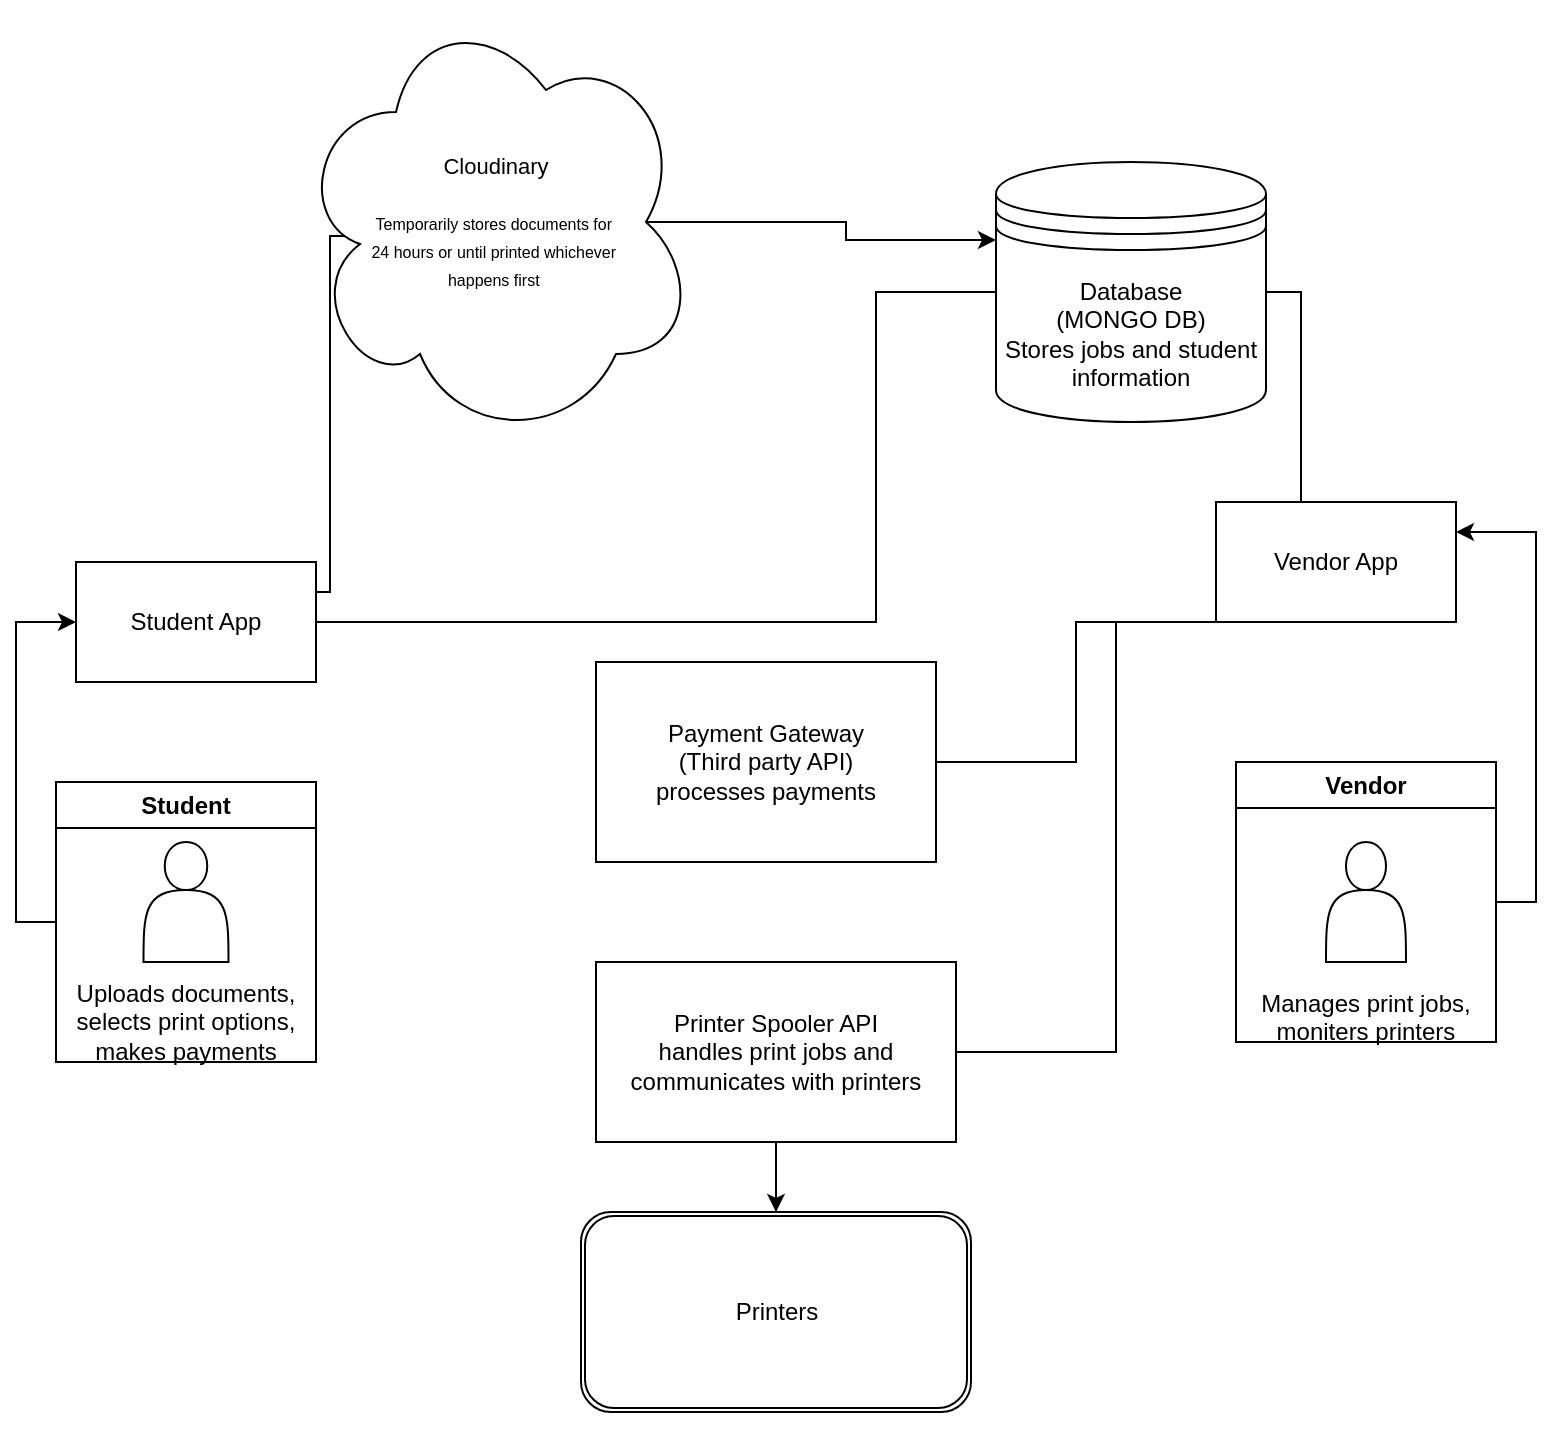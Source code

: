 <mxfile version="24.7.17">
  <diagram name="Page-1" id="UTISj8addOvGmXk89hiu">
    <mxGraphModel dx="1614" dy="2397" grid="1" gridSize="10" guides="1" tooltips="1" connect="1" arrows="1" fold="1" page="1" pageScale="1" pageWidth="827" pageHeight="1169" math="0" shadow="0">
      <root>
        <mxCell id="0" />
        <mxCell id="1" parent="0" />
        <mxCell id="uP8jA8k8HsYr-raswhfA-68" style="edgeStyle=orthogonalEdgeStyle;rounded=0;orthogonalLoop=1;jettySize=auto;html=1;entryX=1;entryY=0.25;entryDx=0;entryDy=0;exitX=1;exitY=0.5;exitDx=0;exitDy=0;" parent="1" source="uP8jA8k8HsYr-raswhfA-44" target="uP8jA8k8HsYr-raswhfA-59" edge="1">
          <mxGeometry relative="1" as="geometry">
            <mxPoint x="730" y="380" as="sourcePoint" />
          </mxGeometry>
        </mxCell>
        <mxCell id="uP8jA8k8HsYr-raswhfA-44" value="Vendor" style="swimlane;whiteSpace=wrap;html=1;" parent="1" vertex="1">
          <mxGeometry x="550" y="310" width="130" height="140" as="geometry">
            <mxRectangle x="500" y="10" width="140" height="30" as="alternateBounds" />
          </mxGeometry>
        </mxCell>
        <mxCell id="uP8jA8k8HsYr-raswhfA-42" value="" style="shape=actor;whiteSpace=wrap;html=1;" parent="uP8jA8k8HsYr-raswhfA-44" vertex="1">
          <mxGeometry x="45" y="40" width="40" height="60" as="geometry" />
        </mxCell>
        <mxCell id="uP8jA8k8HsYr-raswhfA-47" value="Manages print jobs,&lt;div&gt;moniters printers&lt;br&gt;&lt;div&gt;&lt;br&gt;&lt;/div&gt;&lt;/div&gt;" style="text;html=1;align=center;verticalAlign=middle;whiteSpace=wrap;rounded=0;" parent="uP8jA8k8HsYr-raswhfA-44" vertex="1">
          <mxGeometry y="120" width="130" height="30" as="geometry" />
        </mxCell>
        <mxCell id="uP8jA8k8HsYr-raswhfA-67" style="edgeStyle=orthogonalEdgeStyle;rounded=0;orthogonalLoop=1;jettySize=auto;html=1;exitX=0;exitY=0.5;exitDx=0;exitDy=0;entryX=0;entryY=0.5;entryDx=0;entryDy=0;" parent="1" source="uP8jA8k8HsYr-raswhfA-45" target="uP8jA8k8HsYr-raswhfA-54" edge="1">
          <mxGeometry relative="1" as="geometry" />
        </mxCell>
        <mxCell id="uP8jA8k8HsYr-raswhfA-45" value="Student" style="swimlane;whiteSpace=wrap;html=1;" parent="1" vertex="1">
          <mxGeometry x="-40" y="320" width="130" height="140" as="geometry">
            <mxRectangle x="160" y="10" width="140" height="30" as="alternateBounds" />
          </mxGeometry>
        </mxCell>
        <mxCell id="uP8jA8k8HsYr-raswhfA-41" value="" style="shape=actor;whiteSpace=wrap;html=1;" parent="uP8jA8k8HsYr-raswhfA-45" vertex="1">
          <mxGeometry x="43.75" y="30" width="42.5" height="60" as="geometry" />
        </mxCell>
        <mxCell id="uP8jA8k8HsYr-raswhfA-46" value="Uploads documents, selects print options,&lt;div&gt;makes payments&lt;/div&gt;" style="text;html=1;align=center;verticalAlign=middle;whiteSpace=wrap;rounded=0;" parent="uP8jA8k8HsYr-raswhfA-45" vertex="1">
          <mxGeometry x="-10" y="100" width="150" height="40" as="geometry" />
        </mxCell>
        <mxCell id="uP8jA8k8HsYr-raswhfA-70" style="edgeStyle=elbowEdgeStyle;rounded=0;orthogonalLoop=1;jettySize=auto;html=1;startArrow=none;endArrow=none;exitX=1;exitY=0.5;exitDx=0;exitDy=0;" parent="1" source="uP8jA8k8HsYr-raswhfA-54" target="uP8jA8k8HsYr-raswhfA-60" edge="1">
          <mxGeometry relative="1" as="geometry">
            <Array as="points">
              <mxPoint x="370" y="170" />
            </Array>
          </mxGeometry>
        </mxCell>
        <UserObject label="Student App" treeRoot="1" id="uP8jA8k8HsYr-raswhfA-54">
          <mxCell style="whiteSpace=wrap;html=1;align=center;treeFolding=1;treeMoving=1;newEdgeStyle={&quot;edgeStyle&quot;:&quot;elbowEdgeStyle&quot;,&quot;startArrow&quot;:&quot;none&quot;,&quot;endArrow&quot;:&quot;none&quot;};" parent="1" vertex="1">
            <mxGeometry x="-30" y="210" width="120" height="60" as="geometry" />
          </mxCell>
        </UserObject>
        <mxCell id="uP8jA8k8HsYr-raswhfA-81" style="edgeStyle=elbowEdgeStyle;rounded=0;orthogonalLoop=1;jettySize=auto;html=1;startArrow=none;endArrow=none;exitX=0.5;exitY=1;exitDx=0;exitDy=0;entryX=0.5;entryY=0;entryDx=0;entryDy=0;" parent="1" source="uP8jA8k8HsYr-raswhfA-56" target="uP8jA8k8HsYr-raswhfA-80" edge="1">
          <mxGeometry relative="1" as="geometry" />
        </mxCell>
        <UserObject label="Printer Spooler API&lt;div&gt;handles print jobs and communicates with printers&lt;/div&gt;" treeRoot="1" id="uP8jA8k8HsYr-raswhfA-56">
          <mxCell style="whiteSpace=wrap;html=1;align=center;treeFolding=1;treeMoving=1;newEdgeStyle={&quot;edgeStyle&quot;:&quot;elbowEdgeStyle&quot;,&quot;startArrow&quot;:&quot;none&quot;,&quot;endArrow&quot;:&quot;none&quot;};" parent="1" vertex="1">
            <mxGeometry x="230" y="410" width="180" height="90" as="geometry" />
          </mxCell>
        </UserObject>
        <UserObject label="Payment Gateway&lt;div&gt;(Third party API)&lt;br&gt;processes payments&lt;/div&gt;" treeRoot="1" id="uP8jA8k8HsYr-raswhfA-58">
          <mxCell style="whiteSpace=wrap;html=1;align=center;treeFolding=1;treeMoving=1;newEdgeStyle={&quot;edgeStyle&quot;:&quot;elbowEdgeStyle&quot;,&quot;startArrow&quot;:&quot;none&quot;,&quot;endArrow&quot;:&quot;none&quot;};" parent="1" vertex="1">
            <mxGeometry x="230" y="260" width="170" height="100" as="geometry" />
          </mxCell>
        </UserObject>
        <mxCell id="uP8jA8k8HsYr-raswhfA-77" style="edgeStyle=elbowEdgeStyle;rounded=0;orthogonalLoop=1;jettySize=auto;html=1;startArrow=none;endArrow=none;exitX=0.25;exitY=1;exitDx=0;exitDy=0;" parent="1" source="uP8jA8k8HsYr-raswhfA-59" target="uP8jA8k8HsYr-raswhfA-56" edge="1">
          <mxGeometry relative="1" as="geometry" />
        </mxCell>
        <mxCell id="uP8jA8k8HsYr-raswhfA-79" style="edgeStyle=elbowEdgeStyle;rounded=0;orthogonalLoop=1;jettySize=auto;html=1;startArrow=none;endArrow=none;exitX=0.5;exitY=0;exitDx=0;exitDy=0;entryX=1;entryY=0.5;entryDx=0;entryDy=0;" parent="1" source="uP8jA8k8HsYr-raswhfA-59" target="uP8jA8k8HsYr-raswhfA-60" edge="1">
          <mxGeometry relative="1" as="geometry">
            <mxPoint x="570" y="80" as="targetPoint" />
          </mxGeometry>
        </mxCell>
        <UserObject label="Vendor App" treeRoot="1" id="uP8jA8k8HsYr-raswhfA-59">
          <mxCell style="whiteSpace=wrap;html=1;align=center;treeFolding=1;treeMoving=1;newEdgeStyle={&quot;edgeStyle&quot;:&quot;elbowEdgeStyle&quot;,&quot;startArrow&quot;:&quot;none&quot;,&quot;endArrow&quot;:&quot;none&quot;};" parent="1" vertex="1">
            <mxGeometry x="540" y="180" width="120" height="60" as="geometry" />
          </mxCell>
        </UserObject>
        <mxCell id="uP8jA8k8HsYr-raswhfA-60" value="Database&lt;div&gt;(MONGO DB)&lt;br&gt;&lt;div&gt;&lt;span style=&quot;background-color: initial;&quot;&gt;Stores jobs and student information&lt;/span&gt;&lt;br&gt;&lt;/div&gt;&lt;/div&gt;" style="shape=datastore;whiteSpace=wrap;html=1;" parent="1" vertex="1">
          <mxGeometry x="430" y="10" width="135" height="130" as="geometry" />
        </mxCell>
        <mxCell id="uP8jA8k8HsYr-raswhfA-62" value="&lt;font style=&quot;font-size: 11px;&quot;&gt;Cloudinary&lt;/font&gt;&lt;div style=&quot;font-size: 11px;&quot;&gt;&lt;font style=&quot;font-size: 11px;&quot;&gt;&lt;br&gt;&lt;/font&gt;&lt;/div&gt;&lt;div style=&quot;&quot;&gt;&lt;font style=&quot;font-size: 8px;&quot;&gt;Temporarily stores documents for&amp;nbsp;&lt;/font&gt;&lt;/div&gt;&lt;div style=&quot;&quot;&gt;&lt;font style=&quot;font-size: 8px;&quot;&gt;24 hours or&amp;nbsp;&lt;/font&gt;&lt;span style=&quot;font-size: 8px; background-color: initial;&quot;&gt;until printed whichever&amp;nbsp;&lt;/span&gt;&lt;/div&gt;&lt;div style=&quot;&quot;&gt;&lt;span style=&quot;font-size: 8px; background-color: initial;&quot;&gt;happens first&amp;nbsp;&lt;/span&gt;&lt;/div&gt;" style="ellipse;shape=cloud;whiteSpace=wrap;html=1;" parent="1" vertex="1">
          <mxGeometry x="80" y="-70" width="200" height="220" as="geometry" />
        </mxCell>
        <mxCell id="uP8jA8k8HsYr-raswhfA-72" style="edgeStyle=elbowEdgeStyle;rounded=0;orthogonalLoop=1;jettySize=auto;html=1;startArrow=none;endArrow=none;exitX=1;exitY=0.25;exitDx=0;exitDy=0;entryX=0.12;entryY=0.532;entryDx=0;entryDy=0;entryPerimeter=0;" parent="1" source="uP8jA8k8HsYr-raswhfA-54" target="uP8jA8k8HsYr-raswhfA-62" edge="1">
          <mxGeometry relative="1" as="geometry" />
        </mxCell>
        <mxCell id="uP8jA8k8HsYr-raswhfA-73" style="edgeStyle=orthogonalEdgeStyle;rounded=0;orthogonalLoop=1;jettySize=auto;html=1;exitX=0.875;exitY=0.5;exitDx=0;exitDy=0;exitPerimeter=0;entryX=0;entryY=0.3;entryDx=0;entryDy=0;" parent="1" source="uP8jA8k8HsYr-raswhfA-62" target="uP8jA8k8HsYr-raswhfA-60" edge="1">
          <mxGeometry relative="1" as="geometry" />
        </mxCell>
        <mxCell id="uP8jA8k8HsYr-raswhfA-74" style="edgeStyle=elbowEdgeStyle;rounded=0;orthogonalLoop=1;jettySize=auto;html=1;startArrow=none;endArrow=none;exitX=0;exitY=1;exitDx=0;exitDy=0;entryX=1;entryY=0.5;entryDx=0;entryDy=0;" parent="1" source="uP8jA8k8HsYr-raswhfA-59" target="uP8jA8k8HsYr-raswhfA-58" edge="1">
          <mxGeometry relative="1" as="geometry">
            <mxPoint x="470" y="470" as="targetPoint" />
          </mxGeometry>
        </mxCell>
        <mxCell id="uP8jA8k8HsYr-raswhfA-76" style="edgeStyle=elbowEdgeStyle;rounded=0;orthogonalLoop=1;jettySize=auto;html=1;startArrow=none;endArrow=none;exitX=0.25;exitY=1;exitDx=0;exitDy=0;entryX=0.75;entryY=1;entryDx=0;entryDy=0;" parent="1" source="uP8jA8k8HsYr-raswhfA-59" target="uP8jA8k8HsYr-raswhfA-59" edge="1">
          <mxGeometry relative="1" as="geometry" />
        </mxCell>
        <mxCell id="uP8jA8k8HsYr-raswhfA-78" style="edgeStyle=elbowEdgeStyle;rounded=0;orthogonalLoop=1;jettySize=auto;html=1;startArrow=none;endArrow=none;exitX=0.75;exitY=1;exitDx=0;exitDy=0;" parent="1" source="uP8jA8k8HsYr-raswhfA-58" target="uP8jA8k8HsYr-raswhfA-58" edge="1">
          <mxGeometry relative="1" as="geometry" />
        </mxCell>
        <mxCell id="uP8jA8k8HsYr-raswhfA-82" value="" style="endArrow=classic;html=1;rounded=0;exitX=0.5;exitY=1;exitDx=0;exitDy=0;" parent="1" source="uP8jA8k8HsYr-raswhfA-80" edge="1">
          <mxGeometry width="50" height="50" relative="1" as="geometry">
            <mxPoint x="360" y="420" as="sourcePoint" />
            <mxPoint x="320" y="590" as="targetPoint" />
          </mxGeometry>
        </mxCell>
        <mxCell id="bkQDiBMG0iXwRMwNh-cO-3" value="" style="endArrow=classic;html=1;rounded=0;exitX=0.5;exitY=1;exitDx=0;exitDy=0;" edge="1" parent="1" source="uP8jA8k8HsYr-raswhfA-56" target="uP8jA8k8HsYr-raswhfA-80">
          <mxGeometry width="50" height="50" relative="1" as="geometry">
            <mxPoint x="320" y="500" as="sourcePoint" />
            <mxPoint x="320" y="590" as="targetPoint" />
          </mxGeometry>
        </mxCell>
        <mxCell id="uP8jA8k8HsYr-raswhfA-80" value="Printers" style="shape=ext;double=1;rounded=1;whiteSpace=wrap;html=1;" parent="1" vertex="1">
          <mxGeometry x="222.5" y="535" width="195" height="100" as="geometry" />
        </mxCell>
      </root>
    </mxGraphModel>
  </diagram>
</mxfile>
